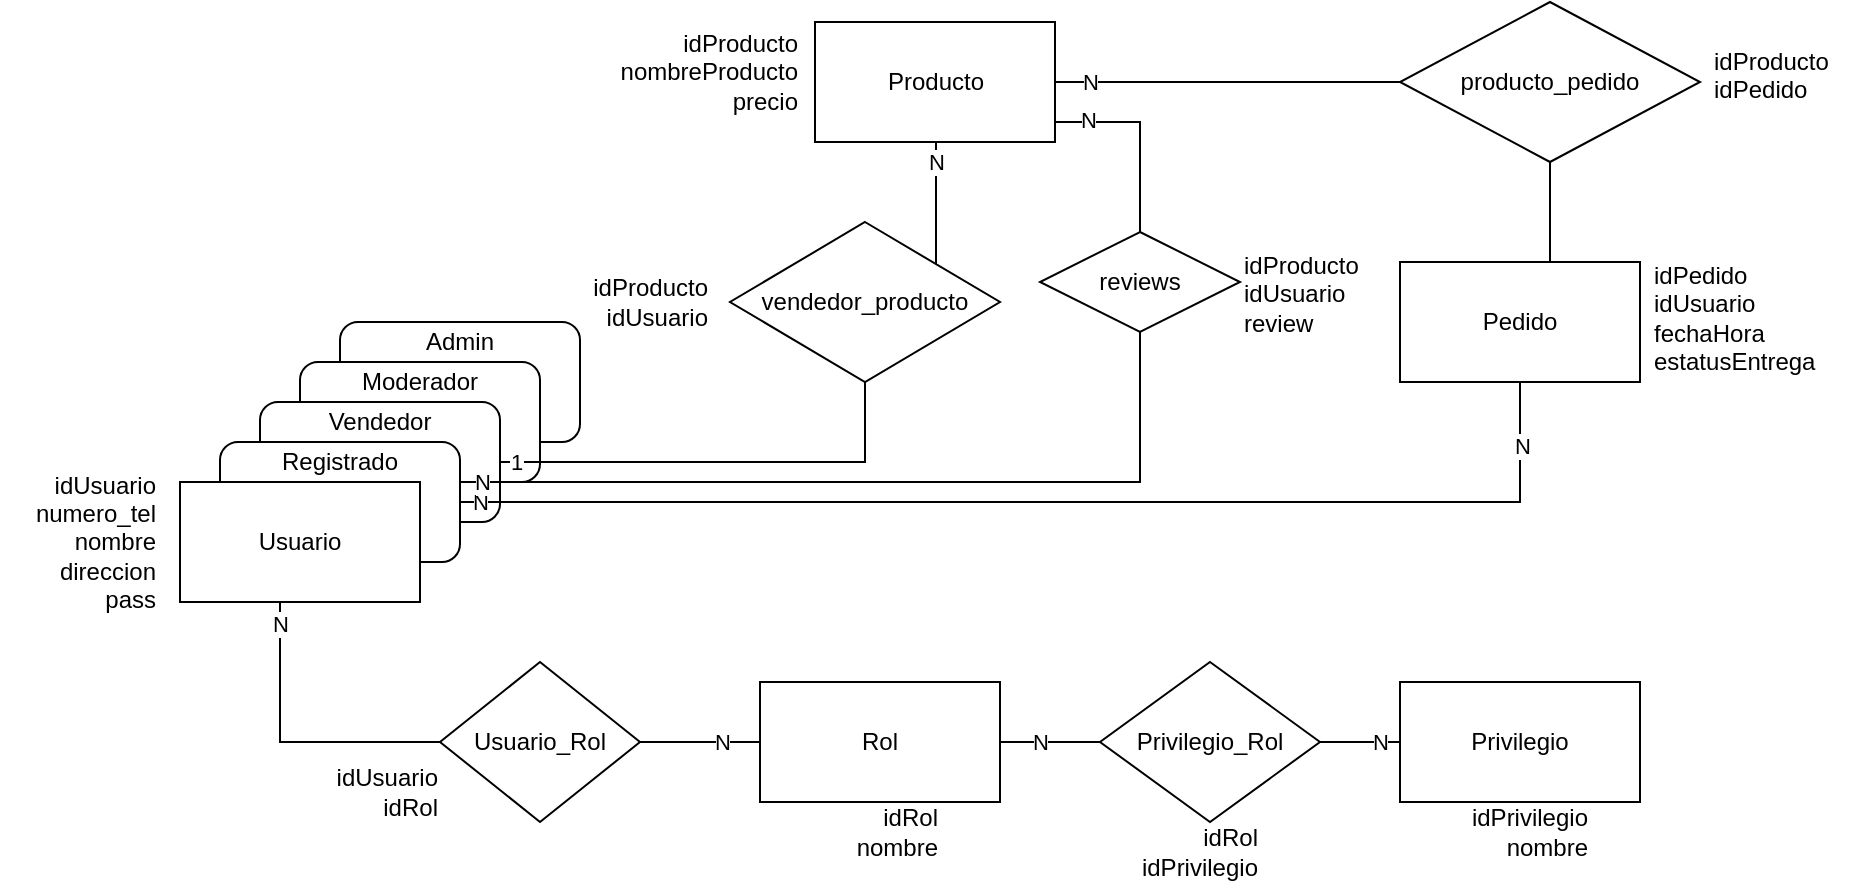 <mxfile version="13.0.1" type="device"><diagram name="Page-1" id="e7e014a7-5840-1c2e-5031-d8a46d1fe8dd"><mxGraphModel dx="1422" dy="714" grid="1" gridSize="10" guides="1" tooltips="1" connect="1" arrows="1" fold="1" page="1" pageScale="1" pageWidth="1169" pageHeight="826" background="#ffffff" math="0" shadow="0"><root><mxCell id="0"/><mxCell id="1" parent="0"/><mxCell id="VYD56ydALbjakZfSXDiA-9" value="" style="rounded=1;whiteSpace=wrap;html=1;" parent="1" vertex="1"><mxGeometry x="420" y="190" width="120" height="60" as="geometry"/></mxCell><mxCell id="VYD56ydALbjakZfSXDiA-10" value="Admin" style="text;html=1;strokeColor=none;fillColor=none;align=center;verticalAlign=middle;whiteSpace=wrap;rounded=0;" parent="1" vertex="1"><mxGeometry x="460" y="190" width="40" height="20" as="geometry"/></mxCell><mxCell id="9HYRjlTVxNMJ0KMyzgW2-54" value="" style="rounded=1;whiteSpace=wrap;html=1;" parent="1" vertex="1"><mxGeometry x="400" y="210" width="120" height="60" as="geometry"/></mxCell><mxCell id="9HYRjlTVxNMJ0KMyzgW2-53" value="" style="rounded=1;whiteSpace=wrap;html=1;" parent="1" vertex="1"><mxGeometry x="380" y="230" width="120" height="60" as="geometry"/></mxCell><mxCell id="9HYRjlTVxNMJ0KMyzgW2-49" style="edgeStyle=orthogonalEdgeStyle;rounded=0;orthogonalLoop=1;jettySize=auto;html=1;entryX=0;entryY=0.5;entryDx=0;entryDy=0;endArrow=none;endFill=0;" parent="1" source="9HYRjlTVxNMJ0KMyzgW2-41" target="9HYRjlTVxNMJ0KMyzgW2-42" edge="1"><mxGeometry relative="1" as="geometry"><Array as="points"><mxPoint x="390" y="400"/></Array></mxGeometry></mxCell><mxCell id="9HYRjlTVxNMJ0KMyzgW2-50" value="N" style="edgeLabel;html=1;align=center;verticalAlign=middle;resizable=0;points=[];" parent="9HYRjlTVxNMJ0KMyzgW2-49" vertex="1" connectable="0"><mxGeometry x="-0.686" y="2" relative="1" as="geometry"><mxPoint x="-2.03" y="-13.1" as="offset"/></mxGeometry></mxCell><mxCell id="9HYRjlTVxNMJ0KMyzgW2-47" value="" style="edgeStyle=orthogonalEdgeStyle;rounded=0;orthogonalLoop=1;jettySize=auto;html=1;endArrow=none;endFill=0;" parent="1" source="9HYRjlTVxNMJ0KMyzgW2-42" target="9HYRjlTVxNMJ0KMyzgW2-43" edge="1"><mxGeometry relative="1" as="geometry"/></mxCell><mxCell id="9HYRjlTVxNMJ0KMyzgW2-51" value="N" style="edgeLabel;html=1;align=center;verticalAlign=middle;resizable=0;points=[];" parent="9HYRjlTVxNMJ0KMyzgW2-47" vertex="1" connectable="0"><mxGeometry x="0.183" relative="1" as="geometry"><mxPoint x="4.83" as="offset"/></mxGeometry></mxCell><mxCell id="9HYRjlTVxNMJ0KMyzgW2-42" value="Usuario_Rol" style="rhombus;whiteSpace=wrap;html=1;" parent="1" vertex="1"><mxGeometry x="470" y="360" width="100" height="80" as="geometry"/></mxCell><mxCell id="9HYRjlTVxNMJ0KMyzgW2-46" value="N" style="edgeStyle=orthogonalEdgeStyle;rounded=0;orthogonalLoop=1;jettySize=auto;html=1;entryX=0;entryY=0.5;entryDx=0;entryDy=0;endArrow=none;endFill=0;" parent="1" source="9HYRjlTVxNMJ0KMyzgW2-43" target="9HYRjlTVxNMJ0KMyzgW2-45" edge="1"><mxGeometry x="-0.2" relative="1" as="geometry"><mxPoint as="offset"/></mxGeometry></mxCell><mxCell id="9HYRjlTVxNMJ0KMyzgW2-43" value="Rol" style="rounded=0;whiteSpace=wrap;html=1;" parent="1" vertex="1"><mxGeometry x="630" y="370" width="120" height="60" as="geometry"/></mxCell><mxCell id="9HYRjlTVxNMJ0KMyzgW2-44" value="Privilegio" style="rounded=0;whiteSpace=wrap;html=1;" parent="1" vertex="1"><mxGeometry x="950" y="370" width="120" height="60" as="geometry"/></mxCell><mxCell id="9HYRjlTVxNMJ0KMyzgW2-48" value="N" style="edgeStyle=orthogonalEdgeStyle;rounded=0;orthogonalLoop=1;jettySize=auto;html=1;endArrow=none;endFill=0;" parent="1" source="9HYRjlTVxNMJ0KMyzgW2-45" target="9HYRjlTVxNMJ0KMyzgW2-44" edge="1"><mxGeometry x="0.5" relative="1" as="geometry"><mxPoint as="offset"/></mxGeometry></mxCell><mxCell id="9HYRjlTVxNMJ0KMyzgW2-45" value="Privilegio_Rol" style="rhombus;whiteSpace=wrap;html=1;" parent="1" vertex="1"><mxGeometry x="800" y="360" width="110" height="80" as="geometry"/></mxCell><mxCell id="9HYRjlTVxNMJ0KMyzgW2-60" style="edgeStyle=orthogonalEdgeStyle;rounded=0;orthogonalLoop=1;jettySize=auto;html=1;exitX=1;exitY=0.5;exitDx=0;exitDy=0;endArrow=none;endFill=0;entryX=0.5;entryY=1;entryDx=0;entryDy=0;" parent="1" source="9HYRjlTVxNMJ0KMyzgW2-53" target="9HYRjlTVxNMJ0KMyzgW2-61" edge="1"><mxGeometry relative="1" as="geometry"><mxPoint x="640" y="180" as="targetPoint"/></mxGeometry></mxCell><mxCell id="9HYRjlTVxNMJ0KMyzgW2-67" value="1" style="edgeLabel;html=1;align=center;verticalAlign=middle;resizable=0;points=[];" parent="9HYRjlTVxNMJ0KMyzgW2-60" vertex="1" connectable="0"><mxGeometry x="-0.694" y="-2" relative="1" as="geometry"><mxPoint x="-26.55" y="-2" as="offset"/></mxGeometry></mxCell><mxCell id="9HYRjlTVxNMJ0KMyzgW2-75" style="edgeStyle=orthogonalEdgeStyle;rounded=0;orthogonalLoop=1;jettySize=auto;html=1;exitX=1;exitY=0.5;exitDx=0;exitDy=0;endArrow=none;endFill=0;entryX=0.5;entryY=1;entryDx=0;entryDy=0;" parent="1" source="9HYRjlTVxNMJ0KMyzgW2-52" target="axXsxCvb6KKUo2GAGra--1" edge="1"><mxGeometry relative="1" as="geometry"><mxPoint x="1000" y="250" as="targetPoint"/><Array as="points"><mxPoint x="1010" y="280"/></Array></mxGeometry></mxCell><mxCell id="VYD56ydALbjakZfSXDiA-6" value="N" style="edgeLabel;html=1;align=center;verticalAlign=middle;resizable=0;points=[];" parent="9HYRjlTVxNMJ0KMyzgW2-75" vertex="1" connectable="0"><mxGeometry x="-0.795" y="-2" relative="1" as="geometry"><mxPoint x="-50.69" y="-2" as="offset"/></mxGeometry></mxCell><mxCell id="axXsxCvb6KKUo2GAGra--3" value="N" style="edgeLabel;html=1;align=center;verticalAlign=middle;resizable=0;points=[];" parent="9HYRjlTVxNMJ0KMyzgW2-75" vertex="1" connectable="0"><mxGeometry x="0.906" y="-1" relative="1" as="geometry"><mxPoint y="3.76" as="offset"/></mxGeometry></mxCell><mxCell id="axXsxCvb6KKUo2GAGra--6" style="edgeStyle=orthogonalEdgeStyle;rounded=0;orthogonalLoop=1;jettySize=auto;html=1;entryX=0.5;entryY=1;entryDx=0;entryDy=0;endArrow=none;endFill=0;" parent="1" source="9HYRjlTVxNMJ0KMyzgW2-52" target="axXsxCvb6KKUo2GAGra--5" edge="1"><mxGeometry relative="1" as="geometry"><Array as="points"><mxPoint x="820" y="270"/></Array></mxGeometry></mxCell><mxCell id="axXsxCvb6KKUo2GAGra--9" value="N" style="edgeLabel;html=1;align=center;verticalAlign=middle;resizable=0;points=[];" parent="axXsxCvb6KKUo2GAGra--6" vertex="1" connectable="0"><mxGeometry x="0.047" y="-3" relative="1" as="geometry"><mxPoint x="-207.2" y="-3" as="offset"/></mxGeometry></mxCell><mxCell id="9HYRjlTVxNMJ0KMyzgW2-52" value="" style="rounded=1;whiteSpace=wrap;html=1;" parent="1" vertex="1"><mxGeometry x="360" y="250" width="120" height="60" as="geometry"/></mxCell><mxCell id="9HYRjlTVxNMJ0KMyzgW2-41" value="Usuario" style="rounded=0;whiteSpace=wrap;html=1;" parent="1" vertex="1"><mxGeometry x="340" y="270" width="120" height="60" as="geometry"/></mxCell><mxCell id="9HYRjlTVxNMJ0KMyzgW2-55" value="Registrado" style="text;html=1;strokeColor=none;fillColor=none;align=center;verticalAlign=middle;whiteSpace=wrap;rounded=0;" parent="1" vertex="1"><mxGeometry x="400" y="250" width="40" height="20" as="geometry"/></mxCell><mxCell id="9HYRjlTVxNMJ0KMyzgW2-56" value="Vendedor" style="text;html=1;strokeColor=none;fillColor=none;align=center;verticalAlign=middle;whiteSpace=wrap;rounded=0;" parent="1" vertex="1"><mxGeometry x="420" y="230" width="40" height="20" as="geometry"/></mxCell><mxCell id="9HYRjlTVxNMJ0KMyzgW2-57" value="Moderador" style="text;html=1;strokeColor=none;fillColor=none;align=center;verticalAlign=middle;whiteSpace=wrap;rounded=0;" parent="1" vertex="1"><mxGeometry x="440" y="210" width="40" height="20" as="geometry"/></mxCell><mxCell id="9HYRjlTVxNMJ0KMyzgW2-59" value="idUsuario&lt;br&gt;numero_tel&lt;br&gt;nombre&lt;br&gt;direccion&lt;br&gt;pass" style="text;html=1;strokeColor=none;fillColor=none;align=right;verticalAlign=middle;whiteSpace=wrap;rounded=0;" parent="1" vertex="1"><mxGeometry x="250" y="250" width="80" height="100" as="geometry"/></mxCell><mxCell id="9HYRjlTVxNMJ0KMyzgW2-66" value="N" style="edgeStyle=orthogonalEdgeStyle;rounded=0;orthogonalLoop=1;jettySize=auto;html=1;endArrow=none;endFill=0;" parent="1" source="9HYRjlTVxNMJ0KMyzgW2-61" target="9HYRjlTVxNMJ0KMyzgW2-65" edge="1"><mxGeometry x="0.667" relative="1" as="geometry"><Array as="points"><mxPoint x="718" y="120"/><mxPoint x="718" y="120"/></Array><mxPoint as="offset"/></mxGeometry></mxCell><mxCell id="9HYRjlTVxNMJ0KMyzgW2-61" value="vendedor_producto" style="rhombus;whiteSpace=wrap;html=1;" parent="1" vertex="1"><mxGeometry x="615" y="140" width="135" height="80" as="geometry"/></mxCell><mxCell id="9HYRjlTVxNMJ0KMyzgW2-72" value="" style="edgeStyle=orthogonalEdgeStyle;rounded=0;orthogonalLoop=1;jettySize=auto;html=1;endArrow=none;endFill=0;" parent="1" source="9HYRjlTVxNMJ0KMyzgW2-65" target="9HYRjlTVxNMJ0KMyzgW2-71" edge="1"><mxGeometry relative="1" as="geometry"/></mxCell><mxCell id="VYD56ydALbjakZfSXDiA-5" value="N" style="edgeLabel;html=1;align=center;verticalAlign=middle;resizable=0;points=[];" parent="9HYRjlTVxNMJ0KMyzgW2-72" vertex="1" connectable="0"><mxGeometry x="-0.798" relative="1" as="geometry"><mxPoint as="offset"/></mxGeometry></mxCell><mxCell id="axXsxCvb6KKUo2GAGra--7" style="edgeStyle=orthogonalEdgeStyle;rounded=0;orthogonalLoop=1;jettySize=auto;html=1;entryX=0.5;entryY=0;entryDx=0;entryDy=0;endArrow=none;endFill=0;" parent="1" source="9HYRjlTVxNMJ0KMyzgW2-65" target="axXsxCvb6KKUo2GAGra--5" edge="1"><mxGeometry relative="1" as="geometry"><Array as="points"><mxPoint x="820" y="90"/></Array></mxGeometry></mxCell><mxCell id="axXsxCvb6KKUo2GAGra--8" value="N" style="edgeLabel;html=1;align=center;verticalAlign=middle;resizable=0;points=[];" parent="axXsxCvb6KKUo2GAGra--7" vertex="1" connectable="0"><mxGeometry x="-0.674" y="1" relative="1" as="geometry"><mxPoint as="offset"/></mxGeometry></mxCell><mxCell id="9HYRjlTVxNMJ0KMyzgW2-65" value="Producto" style="rounded=0;whiteSpace=wrap;html=1;align=center;" parent="1" vertex="1"><mxGeometry x="657.5" y="40" width="120" height="60" as="geometry"/></mxCell><mxCell id="9HYRjlTVxNMJ0KMyzgW2-69" value="&lt;div&gt;idProducto&lt;/div&gt;&lt;div&gt;&lt;span&gt;nombreProducto&lt;/span&gt;&lt;/div&gt;&lt;div&gt;&lt;span&gt;&lt;/span&gt;&lt;span&gt;precio&lt;/span&gt;&lt;/div&gt;" style="text;html=1;align=right;verticalAlign=middle;resizable=0;points=[];autosize=1;" parent="1" vertex="1"><mxGeometry x="550" y="40" width="100" height="50" as="geometry"/></mxCell><mxCell id="9HYRjlTVxNMJ0KMyzgW2-71" value="producto_pedido" style="rhombus;whiteSpace=wrap;html=1;" parent="1" vertex="1"><mxGeometry x="950" y="30" width="150" height="80" as="geometry"/></mxCell><mxCell id="VYD56ydALbjakZfSXDiA-1" value="&lt;div&gt;idProducto&lt;/div&gt;&lt;div&gt;idUsuario&lt;/div&gt;" style="text;html=1;align=right;verticalAlign=middle;resizable=0;points=[];autosize=1;" parent="1" vertex="1"><mxGeometry x="535" y="165" width="70" height="30" as="geometry"/></mxCell><mxCell id="VYD56ydALbjakZfSXDiA-4" value="&lt;div style=&quot;font-family: &amp;#34;helvetica&amp;#34; ; font-size: 12px ; font-style: normal ; font-weight: 400 ; letter-spacing: normal ; text-indent: 0px ; text-transform: none ; word-spacing: 0px&quot;&gt;idProducto&lt;/div&gt;&lt;div style=&quot;font-family: &amp;#34;helvetica&amp;#34; ; font-size: 12px ; font-style: normal ; font-weight: 400 ; letter-spacing: normal ; text-indent: 0px ; text-transform: none ; word-spacing: 0px&quot;&gt;idPedido&lt;/div&gt;" style="text;whiteSpace=wrap;html=1;align=left;" parent="1" vertex="1"><mxGeometry x="1105" y="46.25" width="60" height="47.5" as="geometry"/></mxCell><mxCell id="VYD56ydALbjakZfSXDiA-11" value="&lt;div&gt;idUsuario&lt;/div&gt;&lt;div&gt;idRol&lt;/div&gt;" style="text;html=1;align=right;verticalAlign=middle;resizable=0;points=[];autosize=1;" parent="1" vertex="1"><mxGeometry x="400" y="410" width="70" height="30" as="geometry"/></mxCell><mxCell id="VYD56ydALbjakZfSXDiA-12" value="&lt;div&gt;&lt;span&gt;idRol&lt;/span&gt;&lt;br&gt;&lt;/div&gt;&lt;div&gt;&lt;span&gt;nombre&lt;/span&gt;&lt;/div&gt;" style="text;html=1;align=right;verticalAlign=middle;resizable=0;points=[];autosize=1;" parent="1" vertex="1"><mxGeometry x="660" y="430" width="60" height="30" as="geometry"/></mxCell><mxCell id="VYD56ydALbjakZfSXDiA-13" value="&lt;div&gt;&lt;span&gt;idRol&lt;/span&gt;&lt;br&gt;&lt;/div&gt;&lt;div&gt;&lt;span&gt;idPrivilegio&lt;/span&gt;&lt;/div&gt;" style="text;html=1;align=right;verticalAlign=middle;resizable=0;points=[];autosize=1;" parent="1" vertex="1"><mxGeometry x="810" y="440" width="70" height="30" as="geometry"/></mxCell><mxCell id="VYD56ydALbjakZfSXDiA-14" value="&lt;div&gt;&lt;span&gt;idPrivilegio&lt;/span&gt;&lt;br&gt;&lt;/div&gt;&lt;div&gt;&lt;span&gt;nombre&lt;/span&gt;&lt;/div&gt;" style="text;html=1;align=right;verticalAlign=middle;resizable=0;points=[];autosize=1;" parent="1" vertex="1"><mxGeometry x="975" y="430" width="70" height="30" as="geometry"/></mxCell><mxCell id="axXsxCvb6KKUo2GAGra--4" style="edgeStyle=orthogonalEdgeStyle;rounded=0;orthogonalLoop=1;jettySize=auto;html=1;entryX=0.5;entryY=1;entryDx=0;entryDy=0;endArrow=none;endFill=0;" parent="1" source="axXsxCvb6KKUo2GAGra--1" target="9HYRjlTVxNMJ0KMyzgW2-71" edge="1"><mxGeometry relative="1" as="geometry"><Array as="points"><mxPoint x="1025" y="150"/><mxPoint x="1025" y="150"/></Array></mxGeometry></mxCell><mxCell id="axXsxCvb6KKUo2GAGra--1" value="Pedido" style="rounded=0;whiteSpace=wrap;html=1;align=center;" parent="1" vertex="1"><mxGeometry x="950" y="160" width="120" height="60" as="geometry"/></mxCell><mxCell id="axXsxCvb6KKUo2GAGra--2" value="&lt;div style=&quot;font-size: 12px ; font-style: normal ; font-weight: 400 ; letter-spacing: normal ; text-indent: 0px ; text-transform: none ; word-spacing: 0px ; font-family: &amp;#34;helvetica&amp;#34;&quot;&gt;idPedido&lt;/div&gt;&lt;div style=&quot;font-size: 12px ; font-style: normal ; font-weight: 400 ; letter-spacing: normal ; text-indent: 0px ; text-transform: none ; word-spacing: 0px ; font-family: &amp;#34;helvetica&amp;#34;&quot;&gt;idUsuario&lt;/div&gt;&lt;div style=&quot;font-size: 12px ; font-style: normal ; font-weight: 400 ; letter-spacing: normal ; text-indent: 0px ; text-transform: none ; word-spacing: 0px ; font-family: &amp;#34;helvetica&amp;#34;&quot;&gt;fechaHora&lt;/div&gt;&lt;span style=&quot;font-size: 12px ; font-style: normal ; font-weight: 400 ; letter-spacing: normal ; text-indent: 0px ; text-transform: none ; word-spacing: 0px ; font-family: &amp;#34;helvetica&amp;#34;&quot;&gt;estatusEntrega&lt;br&gt;&lt;/span&gt;" style="text;whiteSpace=wrap;html=1;align=left;" parent="1" vertex="1"><mxGeometry x="1075" y="152.5" width="110" height="75" as="geometry"/></mxCell><mxCell id="axXsxCvb6KKUo2GAGra--5" value="reviews" style="rhombus;whiteSpace=wrap;html=1;" parent="1" vertex="1"><mxGeometry x="770" y="145" width="100" height="50" as="geometry"/></mxCell><mxCell id="axXsxCvb6KKUo2GAGra--10" value="&lt;div style=&quot;font-family: &amp;#34;helvetica&amp;#34; ; font-size: 12px ; font-style: normal ; font-weight: 400 ; letter-spacing: normal ; text-indent: 0px ; text-transform: none ; word-spacing: 0px&quot;&gt;idProducto&lt;/div&gt;&lt;div style=&quot;font-family: &amp;#34;helvetica&amp;#34; ; font-size: 12px ; font-style: normal ; font-weight: 400 ; letter-spacing: normal ; text-indent: 0px ; text-transform: none ; word-spacing: 0px&quot;&gt;idUsuario&lt;/div&gt;&lt;div style=&quot;font-family: &amp;#34;helvetica&amp;#34; ; font-size: 12px ; font-style: normal ; font-weight: 400 ; letter-spacing: normal ; text-indent: 0px ; text-transform: none ; word-spacing: 0px&quot;&gt;review&lt;/div&gt;" style="text;whiteSpace=wrap;html=1;align=left;" parent="1" vertex="1"><mxGeometry x="870" y="147.5" width="60" height="47.5" as="geometry"/></mxCell></root></mxGraphModel></diagram></mxfile>